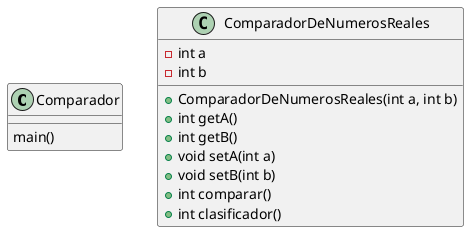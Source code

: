 @startuml
'https://plantuml.com/sequence-diagram
class Comparador{
main()
}
class ComparadorDeNumerosReales{
- int a
- int b
+ ComparadorDeNumerosReales(int a, int b)
+ int getA()
+ int getB()
+ void setA(int a)
+ void setB(int b)
+ int comparar()
+ int clasificador()
}
@enduml